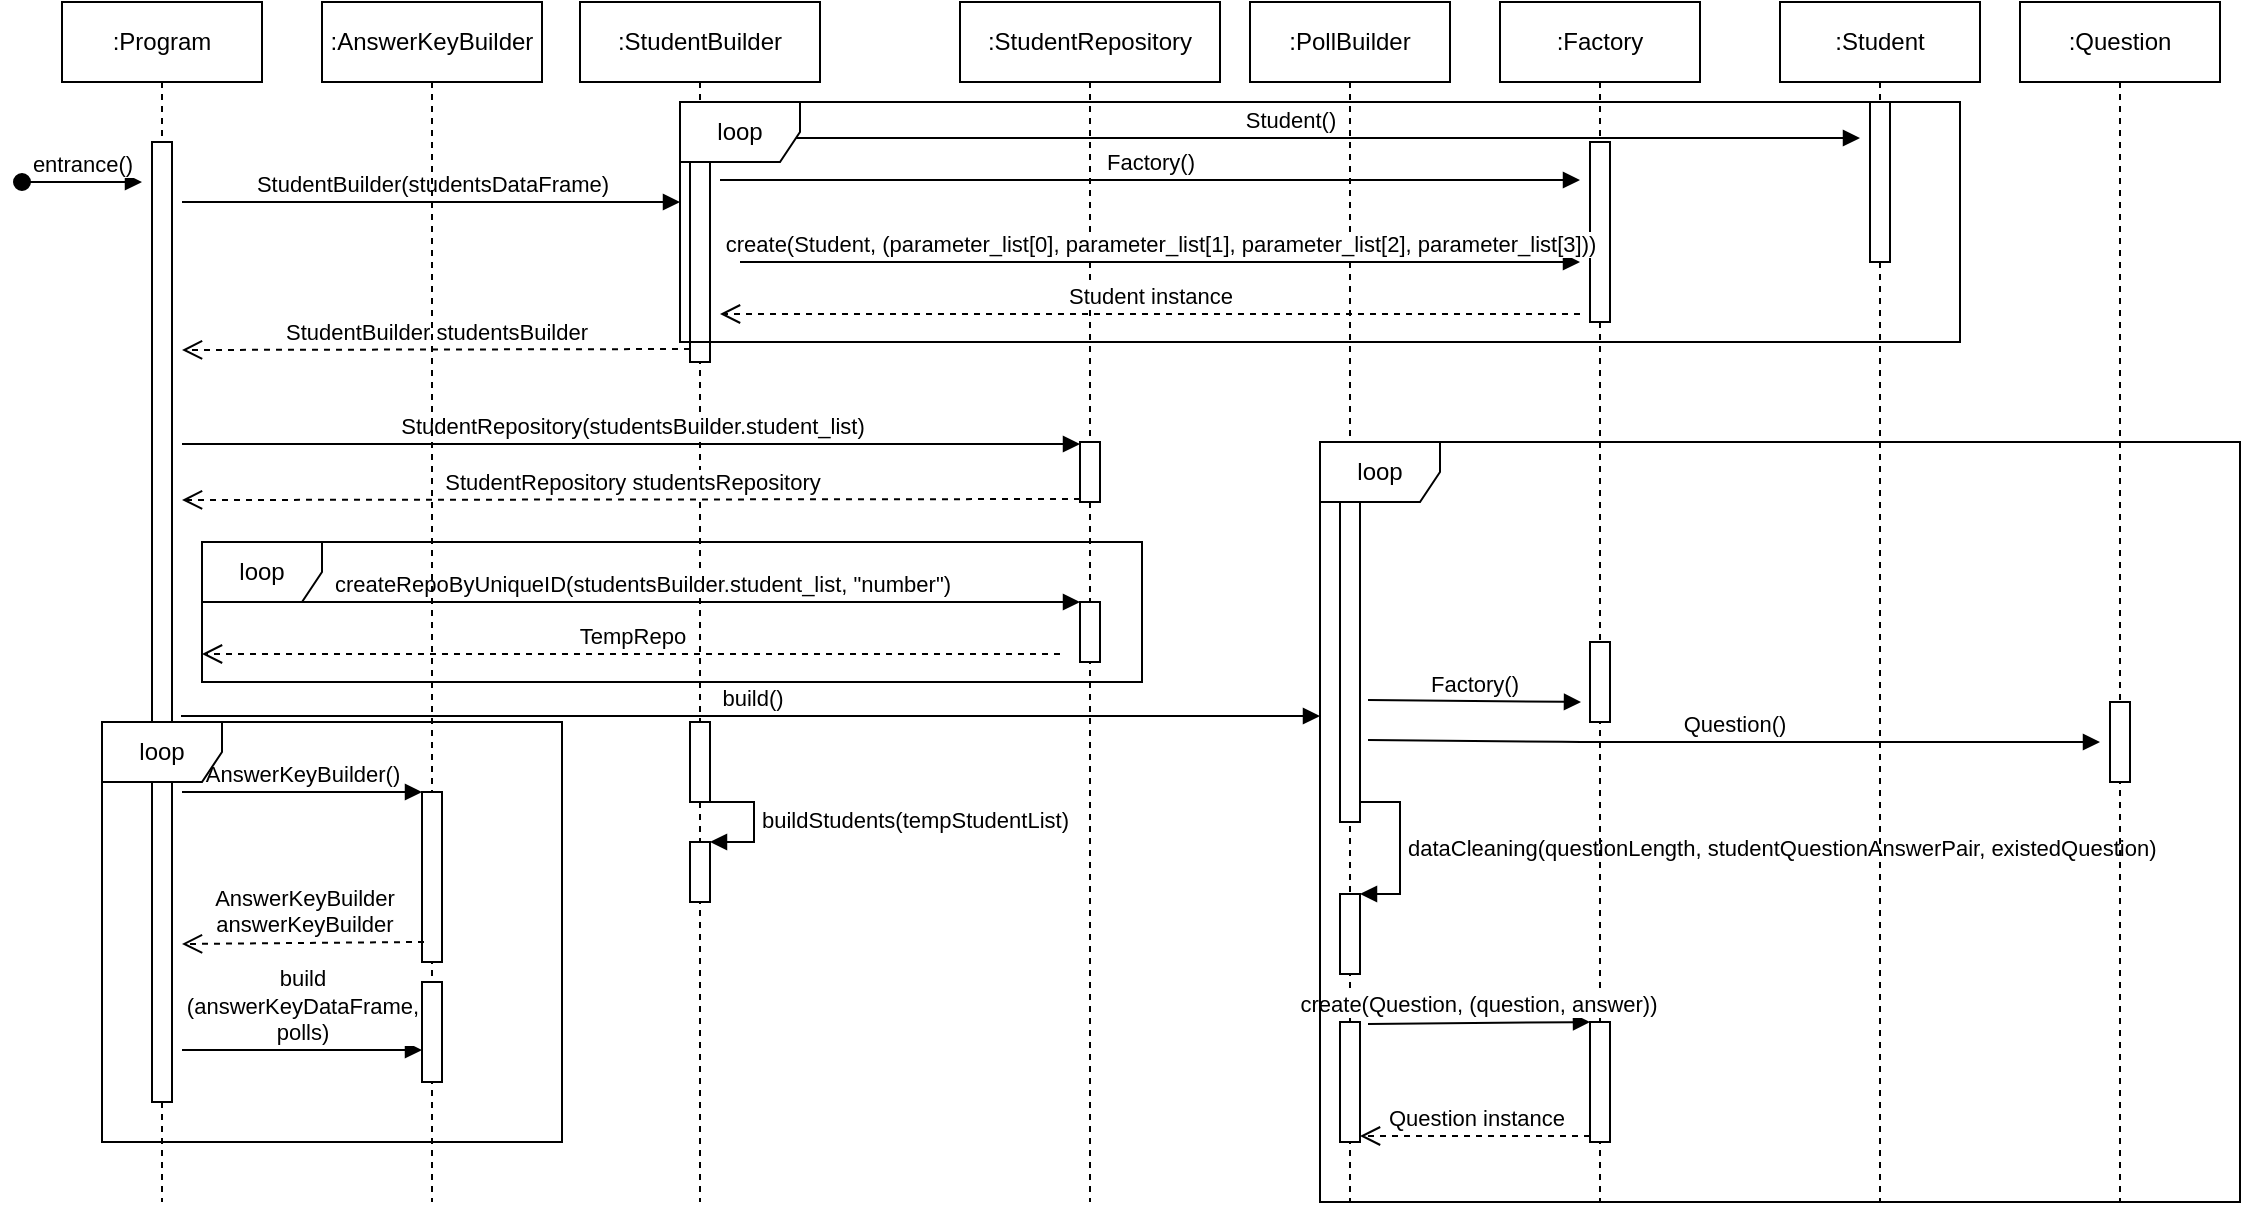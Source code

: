 <mxfile version="14.1.7" type="device"><diagram id="G6SwCDKOO7pwicv6Z2Qp" name="Page-1"><mxGraphModel dx="1012" dy="502" grid="1" gridSize="10" guides="1" tooltips="1" connect="1" arrows="1" fold="1" page="1" pageScale="1" pageWidth="1169" pageHeight="827" math="0" shadow="0"><root><mxCell id="0"/><mxCell id="1" parent="0"/><mxCell id="PpWPs3Vp30iTmP5D6681-1" value=":Program" style="shape=umlLifeline;perimeter=lifelinePerimeter;whiteSpace=wrap;html=1;container=1;collapsible=0;recursiveResize=0;outlineConnect=0;" vertex="1" parent="1"><mxGeometry x="30" y="40" width="100" height="600" as="geometry"/></mxCell><mxCell id="PpWPs3Vp30iTmP5D6681-9" value="" style="html=1;points=[];perimeter=orthogonalPerimeter;" vertex="1" parent="PpWPs3Vp30iTmP5D6681-1"><mxGeometry x="45" y="70" width="10" height="480" as="geometry"/></mxCell><mxCell id="PpWPs3Vp30iTmP5D6681-2" value=":StudentBuilder" style="shape=umlLifeline;perimeter=lifelinePerimeter;whiteSpace=wrap;html=1;container=1;collapsible=0;recursiveResize=0;outlineConnect=0;" vertex="1" parent="1"><mxGeometry x="289" y="40" width="120" height="600" as="geometry"/></mxCell><mxCell id="PpWPs3Vp30iTmP5D6681-6" value="" style="html=1;points=[];perimeter=orthogonalPerimeter;" vertex="1" parent="PpWPs3Vp30iTmP5D6681-2"><mxGeometry x="55" y="50" width="10" height="130" as="geometry"/></mxCell><mxCell id="PpWPs3Vp30iTmP5D6681-33" value="buildStudents(tempStudentList)" style="edgeStyle=orthogonalEdgeStyle;html=1;align=left;spacingLeft=2;endArrow=block;rounded=0;entryX=1.3;entryY=0;entryDx=0;entryDy=0;entryPerimeter=0;" edge="1" parent="PpWPs3Vp30iTmP5D6681-2"><mxGeometry relative="1" as="geometry"><mxPoint x="62" y="400" as="sourcePoint"/><Array as="points"><mxPoint x="87" y="400"/><mxPoint x="87" y="420"/></Array><mxPoint x="65" y="420" as="targetPoint"/></mxGeometry></mxCell><mxCell id="PpWPs3Vp30iTmP5D6681-51" value="" style="html=1;points=[];perimeter=orthogonalPerimeter;" vertex="1" parent="PpWPs3Vp30iTmP5D6681-2"><mxGeometry x="55" y="360" width="10" height="40" as="geometry"/></mxCell><mxCell id="PpWPs3Vp30iTmP5D6681-52" value="" style="html=1;points=[];perimeter=orthogonalPerimeter;" vertex="1" parent="PpWPs3Vp30iTmP5D6681-2"><mxGeometry x="55" y="420" width="10" height="30" as="geometry"/></mxCell><mxCell id="PpWPs3Vp30iTmP5D6681-3" value=":StudentRepository" style="shape=umlLifeline;perimeter=lifelinePerimeter;whiteSpace=wrap;html=1;container=1;collapsible=0;recursiveResize=0;outlineConnect=0;" vertex="1" parent="1"><mxGeometry x="479" y="40" width="130" height="600" as="geometry"/></mxCell><mxCell id="PpWPs3Vp30iTmP5D6681-10" value="" style="html=1;points=[];perimeter=orthogonalPerimeter;" vertex="1" parent="PpWPs3Vp30iTmP5D6681-3"><mxGeometry x="60" y="220" width="10" height="30" as="geometry"/></mxCell><mxCell id="PpWPs3Vp30iTmP5D6681-44" value="" style="html=1;points=[];perimeter=orthogonalPerimeter;" vertex="1" parent="PpWPs3Vp30iTmP5D6681-3"><mxGeometry x="60" y="300" width="10" height="30" as="geometry"/></mxCell><mxCell id="PpWPs3Vp30iTmP5D6681-4" value=":PollBuilder" style="shape=umlLifeline;perimeter=lifelinePerimeter;whiteSpace=wrap;html=1;container=1;collapsible=0;recursiveResize=0;outlineConnect=0;" vertex="1" parent="1"><mxGeometry x="624" y="40" width="100" height="600" as="geometry"/></mxCell><mxCell id="PpWPs3Vp30iTmP5D6681-17" value="" style="html=1;points=[];perimeter=orthogonalPerimeter;" vertex="1" parent="PpWPs3Vp30iTmP5D6681-4"><mxGeometry x="45" y="250" width="10" height="160" as="geometry"/></mxCell><mxCell id="PpWPs3Vp30iTmP5D6681-36" value="" style="html=1;points=[];perimeter=orthogonalPerimeter;" vertex="1" parent="PpWPs3Vp30iTmP5D6681-4"><mxGeometry x="45" y="446" width="10" height="40" as="geometry"/></mxCell><mxCell id="PpWPs3Vp30iTmP5D6681-37" value="dataCleaning(questionLength, studentQuestionAnswerPair, existedQuestion)" style="edgeStyle=orthogonalEdgeStyle;html=1;align=left;spacingLeft=2;endArrow=block;rounded=0;entryX=1;entryY=0;" edge="1" target="PpWPs3Vp30iTmP5D6681-36" parent="PpWPs3Vp30iTmP5D6681-4"><mxGeometry relative="1" as="geometry"><mxPoint x="55" y="400" as="sourcePoint"/><Array as="points"><mxPoint x="75" y="400"/></Array></mxGeometry></mxCell><mxCell id="PpWPs3Vp30iTmP5D6681-48" value="" style="html=1;points=[];perimeter=orthogonalPerimeter;" vertex="1" parent="PpWPs3Vp30iTmP5D6681-4"><mxGeometry x="45" y="510" width="10" height="60" as="geometry"/></mxCell><mxCell id="PpWPs3Vp30iTmP5D6681-5" value="entrance()" style="html=1;verticalAlign=bottom;startArrow=oval;startFill=1;endArrow=block;startSize=8;" edge="1" parent="1"><mxGeometry width="60" relative="1" as="geometry"><mxPoint x="10" y="130" as="sourcePoint"/><mxPoint x="70" y="130" as="targetPoint"/></mxGeometry></mxCell><mxCell id="PpWPs3Vp30iTmP5D6681-7" value="StudentBuilder(studentsDataFrame)" style="html=1;verticalAlign=bottom;endArrow=block;" edge="1" parent="1"><mxGeometry relative="1" as="geometry"><mxPoint x="90" y="140" as="sourcePoint"/><mxPoint x="339" y="140" as="targetPoint"/></mxGeometry></mxCell><mxCell id="PpWPs3Vp30iTmP5D6681-8" value="StudentBuilder studentsBuilder" style="html=1;verticalAlign=bottom;endArrow=open;dashed=1;endSize=8;exitX=0;exitY=0.95;" edge="1" source="PpWPs3Vp30iTmP5D6681-6" parent="1"><mxGeometry relative="1" as="geometry"><mxPoint x="90" y="214" as="targetPoint"/></mxGeometry></mxCell><mxCell id="PpWPs3Vp30iTmP5D6681-11" value="StudentRepository(studentsBuilder.student_list)" style="html=1;verticalAlign=bottom;endArrow=block;" edge="1" parent="1"><mxGeometry relative="1" as="geometry"><mxPoint x="90" y="261" as="sourcePoint"/><mxPoint x="539" y="261" as="targetPoint"/></mxGeometry></mxCell><mxCell id="PpWPs3Vp30iTmP5D6681-12" value="StudentRepository studentsRepository" style="html=1;verticalAlign=bottom;endArrow=open;dashed=1;endSize=8;exitX=0;exitY=0.95;" edge="1" source="PpWPs3Vp30iTmP5D6681-10" parent="1"><mxGeometry relative="1" as="geometry"><mxPoint x="90" y="289" as="targetPoint"/></mxGeometry></mxCell><mxCell id="PpWPs3Vp30iTmP5D6681-16" value="build()" style="html=1;verticalAlign=bottom;endArrow=block;" edge="1" parent="1"><mxGeometry width="80" relative="1" as="geometry"><mxPoint x="89.5" y="397" as="sourcePoint"/><mxPoint x="659" y="397" as="targetPoint"/></mxGeometry></mxCell><mxCell id="PpWPs3Vp30iTmP5D6681-18" value=":Factory" style="shape=umlLifeline;perimeter=lifelinePerimeter;whiteSpace=wrap;html=1;container=1;collapsible=0;recursiveResize=0;outlineConnect=0;" vertex="1" parent="1"><mxGeometry x="749" y="40" width="100" height="600" as="geometry"/></mxCell><mxCell id="PpWPs3Vp30iTmP5D6681-19" value="" style="html=1;points=[];perimeter=orthogonalPerimeter;" vertex="1" parent="PpWPs3Vp30iTmP5D6681-18"><mxGeometry x="45" y="70" width="10" height="90" as="geometry"/></mxCell><mxCell id="PpWPs3Vp30iTmP5D6681-49" value="" style="html=1;points=[];perimeter=orthogonalPerimeter;" vertex="1" parent="PpWPs3Vp30iTmP5D6681-18"><mxGeometry x="45" y="320" width="10" height="40" as="geometry"/></mxCell><mxCell id="PpWPs3Vp30iTmP5D6681-40" value="" style="html=1;points=[];perimeter=orthogonalPerimeter;" vertex="1" parent="PpWPs3Vp30iTmP5D6681-18"><mxGeometry x="45" y="510" width="10" height="60" as="geometry"/></mxCell><mxCell id="PpWPs3Vp30iTmP5D6681-20" value="Factory()" style="html=1;verticalAlign=bottom;endArrow=block;" edge="1" parent="1"><mxGeometry relative="1" as="geometry"><mxPoint x="359" y="129" as="sourcePoint"/><mxPoint x="789" y="129" as="targetPoint"/><Array as="points"><mxPoint x="519" y="129"/></Array></mxGeometry></mxCell><mxCell id="PpWPs3Vp30iTmP5D6681-21" value="Student instance" style="html=1;verticalAlign=bottom;endArrow=open;dashed=1;endSize=8;" edge="1" parent="1"><mxGeometry relative="1" as="geometry"><mxPoint x="359" y="196" as="targetPoint"/><mxPoint x="789" y="196" as="sourcePoint"/></mxGeometry></mxCell><mxCell id="PpWPs3Vp30iTmP5D6681-25" value=":Student" style="shape=umlLifeline;perimeter=lifelinePerimeter;whiteSpace=wrap;html=1;container=1;collapsible=0;recursiveResize=0;outlineConnect=0;" vertex="1" parent="1"><mxGeometry x="889" y="40" width="100" height="600" as="geometry"/></mxCell><mxCell id="PpWPs3Vp30iTmP5D6681-54" value="" style="html=1;points=[];perimeter=orthogonalPerimeter;" vertex="1" parent="PpWPs3Vp30iTmP5D6681-25"><mxGeometry x="45" y="50" width="10" height="80" as="geometry"/></mxCell><mxCell id="PpWPs3Vp30iTmP5D6681-26" value=":Question" style="shape=umlLifeline;perimeter=lifelinePerimeter;whiteSpace=wrap;html=1;container=1;collapsible=0;recursiveResize=0;outlineConnect=0;" vertex="1" parent="1"><mxGeometry x="1009" y="40" width="100" height="600" as="geometry"/></mxCell><mxCell id="PpWPs3Vp30iTmP5D6681-50" value="" style="html=1;points=[];perimeter=orthogonalPerimeter;" vertex="1" parent="PpWPs3Vp30iTmP5D6681-26"><mxGeometry x="45" y="350" width="10" height="40" as="geometry"/></mxCell><mxCell id="PpWPs3Vp30iTmP5D6681-27" value="create(Student, (parameter_list[0], parameter_list[1], parameter_list[2], parameter_list[3]))" style="html=1;verticalAlign=bottom;endArrow=block;" edge="1" parent="1"><mxGeometry width="80" relative="1" as="geometry"><mxPoint x="369" y="170" as="sourcePoint"/><mxPoint x="789" y="170" as="targetPoint"/></mxGeometry></mxCell><mxCell id="PpWPs3Vp30iTmP5D6681-28" value="Student()" style="html=1;verticalAlign=bottom;endArrow=block;" edge="1" parent="1"><mxGeometry width="80" relative="1" as="geometry"><mxPoint x="359" y="108" as="sourcePoint"/><mxPoint x="929" y="108" as="targetPoint"/></mxGeometry></mxCell><mxCell id="PpWPs3Vp30iTmP5D6681-38" value="Factory()" style="html=1;verticalAlign=bottom;endArrow=block;exitX=1.4;exitY=0.619;exitDx=0;exitDy=0;exitPerimeter=0;" edge="1" parent="1" source="PpWPs3Vp30iTmP5D6681-17"><mxGeometry relative="1" as="geometry"><mxPoint x="689" y="390" as="sourcePoint"/><mxPoint x="790" y="390" as="targetPoint"/><Array as="points"><mxPoint x="789.5" y="390"/></Array></mxGeometry></mxCell><mxCell id="PpWPs3Vp30iTmP5D6681-39" value="Question()" style="html=1;verticalAlign=bottom;endArrow=block;exitX=1.4;exitY=0.744;exitDx=0;exitDy=0;exitPerimeter=0;" edge="1" parent="1" source="PpWPs3Vp30iTmP5D6681-17"><mxGeometry relative="1" as="geometry"><mxPoint x="689" y="410" as="sourcePoint"/><mxPoint x="1049" y="410" as="targetPoint"/><Array as="points"><mxPoint x="789.5" y="410"/></Array></mxGeometry></mxCell><mxCell id="PpWPs3Vp30iTmP5D6681-41" value="create(Question, (question, answer))" style="html=1;verticalAlign=bottom;endArrow=block;entryX=0;entryY=0;exitX=1.4;exitY=0.157;exitDx=0;exitDy=0;exitPerimeter=0;" edge="1" parent="1"><mxGeometry relative="1" as="geometry"><mxPoint x="683" y="550.99" as="sourcePoint"/><mxPoint x="794" y="550" as="targetPoint"/></mxGeometry></mxCell><mxCell id="PpWPs3Vp30iTmP5D6681-46" value="TempRepo" style="html=1;verticalAlign=bottom;endArrow=open;dashed=1;endSize=8;" edge="1" parent="1"><mxGeometry relative="1" as="geometry"><mxPoint x="100" y="366" as="targetPoint"/><mxPoint x="529" y="366" as="sourcePoint"/></mxGeometry></mxCell><mxCell id="PpWPs3Vp30iTmP5D6681-45" value="createRepoByUniqueID(studentsBuilder.student_list, &quot;number&quot;)" style="html=1;verticalAlign=bottom;endArrow=block;entryX=0;entryY=0;" edge="1" target="PpWPs3Vp30iTmP5D6681-44" parent="1"><mxGeometry relative="1" as="geometry"><mxPoint x="100" y="340" as="sourcePoint"/></mxGeometry></mxCell><mxCell id="PpWPs3Vp30iTmP5D6681-42" value="Question instance" style="html=1;verticalAlign=bottom;endArrow=open;dashed=1;endSize=8;exitX=0;exitY=0.95;" edge="1" source="PpWPs3Vp30iTmP5D6681-40" parent="1"><mxGeometry relative="1" as="geometry"><mxPoint x="679" y="607" as="targetPoint"/></mxGeometry></mxCell><mxCell id="PpWPs3Vp30iTmP5D6681-55" value="loop" style="shape=umlFrame;whiteSpace=wrap;html=1;" vertex="1" parent="1"><mxGeometry x="659" y="260" width="460" height="380" as="geometry"/></mxCell><mxCell id="PpWPs3Vp30iTmP5D6681-57" value="loop" style="shape=umlFrame;whiteSpace=wrap;html=1;" vertex="1" parent="1"><mxGeometry x="339" y="90" width="640" height="120" as="geometry"/></mxCell><mxCell id="PpWPs3Vp30iTmP5D6681-58" value="loop" style="shape=umlFrame;whiteSpace=wrap;html=1;" vertex="1" parent="1"><mxGeometry x="100" y="310" width="470" height="70" as="geometry"/></mxCell><mxCell id="PpWPs3Vp30iTmP5D6681-59" value=":AnswerKeyBuilder" style="shape=umlLifeline;perimeter=lifelinePerimeter;whiteSpace=wrap;html=1;container=1;collapsible=0;recursiveResize=0;outlineConnect=0;" vertex="1" parent="1"><mxGeometry x="160" y="40" width="110" height="600" as="geometry"/></mxCell><mxCell id="PpWPs3Vp30iTmP5D6681-64" value="" style="html=1;points=[];perimeter=orthogonalPerimeter;" vertex="1" parent="PpWPs3Vp30iTmP5D6681-59"><mxGeometry x="50" y="395" width="10" height="85" as="geometry"/></mxCell><mxCell id="PpWPs3Vp30iTmP5D6681-67" value="" style="html=1;points=[];perimeter=orthogonalPerimeter;" vertex="1" parent="PpWPs3Vp30iTmP5D6681-59"><mxGeometry x="50" y="490" width="10" height="50" as="geometry"/></mxCell><mxCell id="PpWPs3Vp30iTmP5D6681-65" value="AnswerKeyBuilder()" style="html=1;verticalAlign=bottom;endArrow=block;entryX=0;entryY=0;" edge="1" target="PpWPs3Vp30iTmP5D6681-64" parent="1"><mxGeometry relative="1" as="geometry"><mxPoint x="90" y="435" as="sourcePoint"/></mxGeometry></mxCell><mxCell id="PpWPs3Vp30iTmP5D6681-66" value="AnswerKeyBuilder &lt;br&gt;answerKeyBuilder" style="html=1;verticalAlign=bottom;endArrow=open;dashed=1;endSize=8;exitX=0.1;exitY=0.882;exitDx=0;exitDy=0;exitPerimeter=0;" edge="1" source="PpWPs3Vp30iTmP5D6681-64" parent="1"><mxGeometry relative="1" as="geometry"><mxPoint x="90" y="511" as="targetPoint"/></mxGeometry></mxCell><mxCell id="PpWPs3Vp30iTmP5D6681-68" value="build&lt;br&gt;(answerKeyDataFrame,&lt;br&gt;polls)" style="html=1;verticalAlign=bottom;endArrow=block;" edge="1" parent="1"><mxGeometry width="80" relative="1" as="geometry"><mxPoint x="90" y="564" as="sourcePoint"/><mxPoint x="210" y="564" as="targetPoint"/></mxGeometry></mxCell><mxCell id="PpWPs3Vp30iTmP5D6681-69" value="loop" style="shape=umlFrame;whiteSpace=wrap;html=1;" vertex="1" parent="1"><mxGeometry x="50" y="400" width="230" height="210" as="geometry"/></mxCell></root></mxGraphModel></diagram></mxfile>
